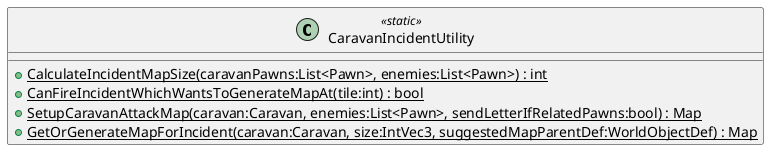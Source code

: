 @startuml
class CaravanIncidentUtility <<static>> {
    + {static} CalculateIncidentMapSize(caravanPawns:List<Pawn>, enemies:List<Pawn>) : int
    + {static} CanFireIncidentWhichWantsToGenerateMapAt(tile:int) : bool
    + {static} SetupCaravanAttackMap(caravan:Caravan, enemies:List<Pawn>, sendLetterIfRelatedPawns:bool) : Map
    + {static} GetOrGenerateMapForIncident(caravan:Caravan, size:IntVec3, suggestedMapParentDef:WorldObjectDef) : Map
}
@enduml
